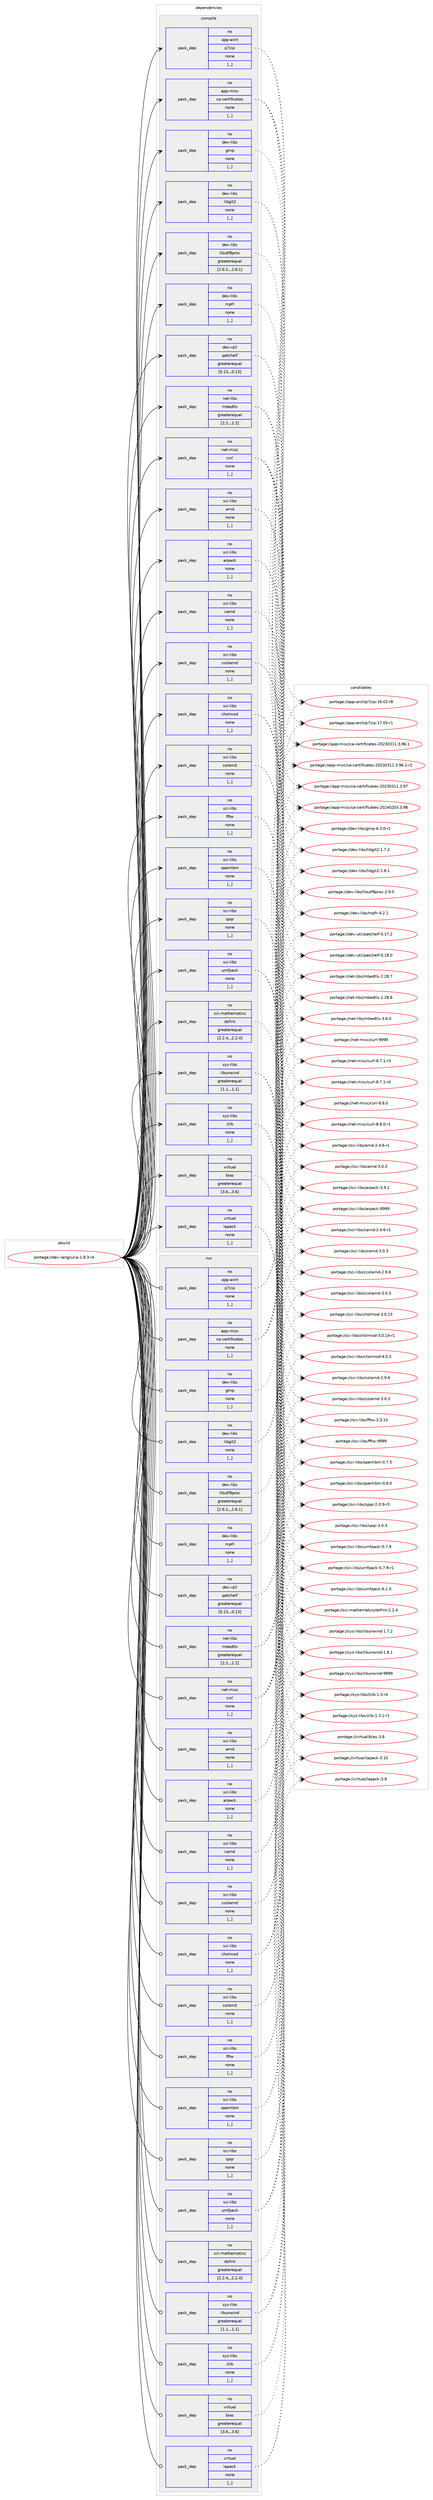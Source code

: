 digraph prolog {

# *************
# Graph options
# *************

newrank=true;
concentrate=true;
compound=true;
graph [rankdir=LR,fontname=Helvetica,fontsize=10,ranksep=1.5];#, ranksep=2.5, nodesep=0.2];
edge  [arrowhead=vee];
node  [fontname=Helvetica,fontsize=10];

# **********
# The ebuild
# **********

subgraph cluster_leftcol {
color=gray;
rank=same;
label=<<i>ebuild</i>>;
id [label="portage://dev-lang/julia-1.8.3-r4", color=red, width=4, href="../dev-lang/julia-1.8.3-r4.svg"];
}

# ****************
# The dependencies
# ****************

subgraph cluster_midcol {
color=gray;
label=<<i>dependencies</i>>;
subgraph cluster_compile {
fillcolor="#eeeeee";
style=filled;
label=<<i>compile</i>>;
subgraph pack73554 {
dependency96980 [label=<<TABLE BORDER="0" CELLBORDER="1" CELLSPACING="0" CELLPADDING="4" WIDTH="220"><TR><TD ROWSPAN="6" CELLPADDING="30">pack_dep</TD></TR><TR><TD WIDTH="110">no</TD></TR><TR><TD>app-arch</TD></TR><TR><TD>p7zip</TD></TR><TR><TD>none</TD></TR><TR><TD>[,,]</TD></TR></TABLE>>, shape=none, color=blue];
}
id:e -> dependency96980:w [weight=20,style="solid",arrowhead="vee"];
subgraph pack73555 {
dependency96981 [label=<<TABLE BORDER="0" CELLBORDER="1" CELLSPACING="0" CELLPADDING="4" WIDTH="220"><TR><TD ROWSPAN="6" CELLPADDING="30">pack_dep</TD></TR><TR><TD WIDTH="110">no</TD></TR><TR><TD>app-misc</TD></TR><TR><TD>ca-certificates</TD></TR><TR><TD>none</TD></TR><TR><TD>[,,]</TD></TR></TABLE>>, shape=none, color=blue];
}
id:e -> dependency96981:w [weight=20,style="solid",arrowhead="vee"];
subgraph pack73556 {
dependency96982 [label=<<TABLE BORDER="0" CELLBORDER="1" CELLSPACING="0" CELLPADDING="4" WIDTH="220"><TR><TD ROWSPAN="6" CELLPADDING="30">pack_dep</TD></TR><TR><TD WIDTH="110">no</TD></TR><TR><TD>dev-libs</TD></TR><TR><TD>gmp</TD></TR><TR><TD>none</TD></TR><TR><TD>[,,]</TD></TR></TABLE>>, shape=none, color=blue];
}
id:e -> dependency96982:w [weight=20,style="solid",arrowhead="vee"];
subgraph pack73557 {
dependency96983 [label=<<TABLE BORDER="0" CELLBORDER="1" CELLSPACING="0" CELLPADDING="4" WIDTH="220"><TR><TD ROWSPAN="6" CELLPADDING="30">pack_dep</TD></TR><TR><TD WIDTH="110">no</TD></TR><TR><TD>dev-libs</TD></TR><TR><TD>libgit2</TD></TR><TR><TD>none</TD></TR><TR><TD>[,,]</TD></TR></TABLE>>, shape=none, color=blue];
}
id:e -> dependency96983:w [weight=20,style="solid",arrowhead="vee"];
subgraph pack73558 {
dependency96984 [label=<<TABLE BORDER="0" CELLBORDER="1" CELLSPACING="0" CELLPADDING="4" WIDTH="220"><TR><TD ROWSPAN="6" CELLPADDING="30">pack_dep</TD></TR><TR><TD WIDTH="110">no</TD></TR><TR><TD>dev-libs</TD></TR><TR><TD>libutf8proc</TD></TR><TR><TD>greaterequal</TD></TR><TR><TD>[2.6.1,,,2.6.1]</TD></TR></TABLE>>, shape=none, color=blue];
}
id:e -> dependency96984:w [weight=20,style="solid",arrowhead="vee"];
subgraph pack73559 {
dependency96985 [label=<<TABLE BORDER="0" CELLBORDER="1" CELLSPACING="0" CELLPADDING="4" WIDTH="220"><TR><TD ROWSPAN="6" CELLPADDING="30">pack_dep</TD></TR><TR><TD WIDTH="110">no</TD></TR><TR><TD>dev-libs</TD></TR><TR><TD>mpfr</TD></TR><TR><TD>none</TD></TR><TR><TD>[,,]</TD></TR></TABLE>>, shape=none, color=blue];
}
id:e -> dependency96985:w [weight=20,style="solid",arrowhead="vee"];
subgraph pack73560 {
dependency96986 [label=<<TABLE BORDER="0" CELLBORDER="1" CELLSPACING="0" CELLPADDING="4" WIDTH="220"><TR><TD ROWSPAN="6" CELLPADDING="30">pack_dep</TD></TR><TR><TD WIDTH="110">no</TD></TR><TR><TD>dev-util</TD></TR><TR><TD>patchelf</TD></TR><TR><TD>greaterequal</TD></TR><TR><TD>[0.13,,,0.13]</TD></TR></TABLE>>, shape=none, color=blue];
}
id:e -> dependency96986:w [weight=20,style="solid",arrowhead="vee"];
subgraph pack73561 {
dependency96987 [label=<<TABLE BORDER="0" CELLBORDER="1" CELLSPACING="0" CELLPADDING="4" WIDTH="220"><TR><TD ROWSPAN="6" CELLPADDING="30">pack_dep</TD></TR><TR><TD WIDTH="110">no</TD></TR><TR><TD>net-libs</TD></TR><TR><TD>mbedtls</TD></TR><TR><TD>greaterequal</TD></TR><TR><TD>[2.2,,,2.2]</TD></TR></TABLE>>, shape=none, color=blue];
}
id:e -> dependency96987:w [weight=20,style="solid",arrowhead="vee"];
subgraph pack73562 {
dependency96988 [label=<<TABLE BORDER="0" CELLBORDER="1" CELLSPACING="0" CELLPADDING="4" WIDTH="220"><TR><TD ROWSPAN="6" CELLPADDING="30">pack_dep</TD></TR><TR><TD WIDTH="110">no</TD></TR><TR><TD>net-misc</TD></TR><TR><TD>curl</TD></TR><TR><TD>none</TD></TR><TR><TD>[,,]</TD></TR></TABLE>>, shape=none, color=blue];
}
id:e -> dependency96988:w [weight=20,style="solid",arrowhead="vee"];
subgraph pack73563 {
dependency96989 [label=<<TABLE BORDER="0" CELLBORDER="1" CELLSPACING="0" CELLPADDING="4" WIDTH="220"><TR><TD ROWSPAN="6" CELLPADDING="30">pack_dep</TD></TR><TR><TD WIDTH="110">no</TD></TR><TR><TD>sci-libs</TD></TR><TR><TD>amd</TD></TR><TR><TD>none</TD></TR><TR><TD>[,,]</TD></TR></TABLE>>, shape=none, color=blue];
}
id:e -> dependency96989:w [weight=20,style="solid",arrowhead="vee"];
subgraph pack73564 {
dependency96990 [label=<<TABLE BORDER="0" CELLBORDER="1" CELLSPACING="0" CELLPADDING="4" WIDTH="220"><TR><TD ROWSPAN="6" CELLPADDING="30">pack_dep</TD></TR><TR><TD WIDTH="110">no</TD></TR><TR><TD>sci-libs</TD></TR><TR><TD>arpack</TD></TR><TR><TD>none</TD></TR><TR><TD>[,,]</TD></TR></TABLE>>, shape=none, color=blue];
}
id:e -> dependency96990:w [weight=20,style="solid",arrowhead="vee"];
subgraph pack73565 {
dependency96991 [label=<<TABLE BORDER="0" CELLBORDER="1" CELLSPACING="0" CELLPADDING="4" WIDTH="220"><TR><TD ROWSPAN="6" CELLPADDING="30">pack_dep</TD></TR><TR><TD WIDTH="110">no</TD></TR><TR><TD>sci-libs</TD></TR><TR><TD>camd</TD></TR><TR><TD>none</TD></TR><TR><TD>[,,]</TD></TR></TABLE>>, shape=none, color=blue];
}
id:e -> dependency96991:w [weight=20,style="solid",arrowhead="vee"];
subgraph pack73566 {
dependency96992 [label=<<TABLE BORDER="0" CELLBORDER="1" CELLSPACING="0" CELLPADDING="4" WIDTH="220"><TR><TD ROWSPAN="6" CELLPADDING="30">pack_dep</TD></TR><TR><TD WIDTH="110">no</TD></TR><TR><TD>sci-libs</TD></TR><TR><TD>ccolamd</TD></TR><TR><TD>none</TD></TR><TR><TD>[,,]</TD></TR></TABLE>>, shape=none, color=blue];
}
id:e -> dependency96992:w [weight=20,style="solid",arrowhead="vee"];
subgraph pack73567 {
dependency96993 [label=<<TABLE BORDER="0" CELLBORDER="1" CELLSPACING="0" CELLPADDING="4" WIDTH="220"><TR><TD ROWSPAN="6" CELLPADDING="30">pack_dep</TD></TR><TR><TD WIDTH="110">no</TD></TR><TR><TD>sci-libs</TD></TR><TR><TD>cholmod</TD></TR><TR><TD>none</TD></TR><TR><TD>[,,]</TD></TR></TABLE>>, shape=none, color=blue];
}
id:e -> dependency96993:w [weight=20,style="solid",arrowhead="vee"];
subgraph pack73568 {
dependency96994 [label=<<TABLE BORDER="0" CELLBORDER="1" CELLSPACING="0" CELLPADDING="4" WIDTH="220"><TR><TD ROWSPAN="6" CELLPADDING="30">pack_dep</TD></TR><TR><TD WIDTH="110">no</TD></TR><TR><TD>sci-libs</TD></TR><TR><TD>colamd</TD></TR><TR><TD>none</TD></TR><TR><TD>[,,]</TD></TR></TABLE>>, shape=none, color=blue];
}
id:e -> dependency96994:w [weight=20,style="solid",arrowhead="vee"];
subgraph pack73569 {
dependency96995 [label=<<TABLE BORDER="0" CELLBORDER="1" CELLSPACING="0" CELLPADDING="4" WIDTH="220"><TR><TD ROWSPAN="6" CELLPADDING="30">pack_dep</TD></TR><TR><TD WIDTH="110">no</TD></TR><TR><TD>sci-libs</TD></TR><TR><TD>fftw</TD></TR><TR><TD>none</TD></TR><TR><TD>[,,]</TD></TR></TABLE>>, shape=none, color=blue];
}
id:e -> dependency96995:w [weight=20,style="solid",arrowhead="vee"];
subgraph pack73570 {
dependency96996 [label=<<TABLE BORDER="0" CELLBORDER="1" CELLSPACING="0" CELLPADDING="4" WIDTH="220"><TR><TD ROWSPAN="6" CELLPADDING="30">pack_dep</TD></TR><TR><TD WIDTH="110">no</TD></TR><TR><TD>sci-libs</TD></TR><TR><TD>openlibm</TD></TR><TR><TD>none</TD></TR><TR><TD>[,,]</TD></TR></TABLE>>, shape=none, color=blue];
}
id:e -> dependency96996:w [weight=20,style="solid",arrowhead="vee"];
subgraph pack73571 {
dependency96997 [label=<<TABLE BORDER="0" CELLBORDER="1" CELLSPACING="0" CELLPADDING="4" WIDTH="220"><TR><TD ROWSPAN="6" CELLPADDING="30">pack_dep</TD></TR><TR><TD WIDTH="110">no</TD></TR><TR><TD>sci-libs</TD></TR><TR><TD>spqr</TD></TR><TR><TD>none</TD></TR><TR><TD>[,,]</TD></TR></TABLE>>, shape=none, color=blue];
}
id:e -> dependency96997:w [weight=20,style="solid",arrowhead="vee"];
subgraph pack73572 {
dependency96998 [label=<<TABLE BORDER="0" CELLBORDER="1" CELLSPACING="0" CELLPADDING="4" WIDTH="220"><TR><TD ROWSPAN="6" CELLPADDING="30">pack_dep</TD></TR><TR><TD WIDTH="110">no</TD></TR><TR><TD>sci-libs</TD></TR><TR><TD>umfpack</TD></TR><TR><TD>none</TD></TR><TR><TD>[,,]</TD></TR></TABLE>>, shape=none, color=blue];
}
id:e -> dependency96998:w [weight=20,style="solid",arrowhead="vee"];
subgraph pack73573 {
dependency96999 [label=<<TABLE BORDER="0" CELLBORDER="1" CELLSPACING="0" CELLPADDING="4" WIDTH="220"><TR><TD ROWSPAN="6" CELLPADDING="30">pack_dep</TD></TR><TR><TD WIDTH="110">no</TD></TR><TR><TD>sci-mathematics</TD></TR><TR><TD>dsfmt</TD></TR><TR><TD>greaterequal</TD></TR><TR><TD>[2.2.4,,,2.2.4]</TD></TR></TABLE>>, shape=none, color=blue];
}
id:e -> dependency96999:w [weight=20,style="solid",arrowhead="vee"];
subgraph pack73574 {
dependency97000 [label=<<TABLE BORDER="0" CELLBORDER="1" CELLSPACING="0" CELLPADDING="4" WIDTH="220"><TR><TD ROWSPAN="6" CELLPADDING="30">pack_dep</TD></TR><TR><TD WIDTH="110">no</TD></TR><TR><TD>sys-libs</TD></TR><TR><TD>libunwind</TD></TR><TR><TD>greaterequal</TD></TR><TR><TD>[1.1,,,1.1]</TD></TR></TABLE>>, shape=none, color=blue];
}
id:e -> dependency97000:w [weight=20,style="solid",arrowhead="vee"];
subgraph pack73575 {
dependency97001 [label=<<TABLE BORDER="0" CELLBORDER="1" CELLSPACING="0" CELLPADDING="4" WIDTH="220"><TR><TD ROWSPAN="6" CELLPADDING="30">pack_dep</TD></TR><TR><TD WIDTH="110">no</TD></TR><TR><TD>sys-libs</TD></TR><TR><TD>zlib</TD></TR><TR><TD>none</TD></TR><TR><TD>[,,]</TD></TR></TABLE>>, shape=none, color=blue];
}
id:e -> dependency97001:w [weight=20,style="solid",arrowhead="vee"];
subgraph pack73576 {
dependency97002 [label=<<TABLE BORDER="0" CELLBORDER="1" CELLSPACING="0" CELLPADDING="4" WIDTH="220"><TR><TD ROWSPAN="6" CELLPADDING="30">pack_dep</TD></TR><TR><TD WIDTH="110">no</TD></TR><TR><TD>virtual</TD></TR><TR><TD>blas</TD></TR><TR><TD>greaterequal</TD></TR><TR><TD>[3.6,,,3.6]</TD></TR></TABLE>>, shape=none, color=blue];
}
id:e -> dependency97002:w [weight=20,style="solid",arrowhead="vee"];
subgraph pack73577 {
dependency97003 [label=<<TABLE BORDER="0" CELLBORDER="1" CELLSPACING="0" CELLPADDING="4" WIDTH="220"><TR><TD ROWSPAN="6" CELLPADDING="30">pack_dep</TD></TR><TR><TD WIDTH="110">no</TD></TR><TR><TD>virtual</TD></TR><TR><TD>lapack</TD></TR><TR><TD>none</TD></TR><TR><TD>[,,]</TD></TR></TABLE>>, shape=none, color=blue];
}
id:e -> dependency97003:w [weight=20,style="solid",arrowhead="vee"];
}
subgraph cluster_compileandrun {
fillcolor="#eeeeee";
style=filled;
label=<<i>compile and run</i>>;
}
subgraph cluster_run {
fillcolor="#eeeeee";
style=filled;
label=<<i>run</i>>;
subgraph pack73578 {
dependency97004 [label=<<TABLE BORDER="0" CELLBORDER="1" CELLSPACING="0" CELLPADDING="4" WIDTH="220"><TR><TD ROWSPAN="6" CELLPADDING="30">pack_dep</TD></TR><TR><TD WIDTH="110">no</TD></TR><TR><TD>app-arch</TD></TR><TR><TD>p7zip</TD></TR><TR><TD>none</TD></TR><TR><TD>[,,]</TD></TR></TABLE>>, shape=none, color=blue];
}
id:e -> dependency97004:w [weight=20,style="solid",arrowhead="odot"];
subgraph pack73579 {
dependency97005 [label=<<TABLE BORDER="0" CELLBORDER="1" CELLSPACING="0" CELLPADDING="4" WIDTH="220"><TR><TD ROWSPAN="6" CELLPADDING="30">pack_dep</TD></TR><TR><TD WIDTH="110">no</TD></TR><TR><TD>app-misc</TD></TR><TR><TD>ca-certificates</TD></TR><TR><TD>none</TD></TR><TR><TD>[,,]</TD></TR></TABLE>>, shape=none, color=blue];
}
id:e -> dependency97005:w [weight=20,style="solid",arrowhead="odot"];
subgraph pack73580 {
dependency97006 [label=<<TABLE BORDER="0" CELLBORDER="1" CELLSPACING="0" CELLPADDING="4" WIDTH="220"><TR><TD ROWSPAN="6" CELLPADDING="30">pack_dep</TD></TR><TR><TD WIDTH="110">no</TD></TR><TR><TD>dev-libs</TD></TR><TR><TD>gmp</TD></TR><TR><TD>none</TD></TR><TR><TD>[,,]</TD></TR></TABLE>>, shape=none, color=blue];
}
id:e -> dependency97006:w [weight=20,style="solid",arrowhead="odot"];
subgraph pack73581 {
dependency97007 [label=<<TABLE BORDER="0" CELLBORDER="1" CELLSPACING="0" CELLPADDING="4" WIDTH="220"><TR><TD ROWSPAN="6" CELLPADDING="30">pack_dep</TD></TR><TR><TD WIDTH="110">no</TD></TR><TR><TD>dev-libs</TD></TR><TR><TD>libgit2</TD></TR><TR><TD>none</TD></TR><TR><TD>[,,]</TD></TR></TABLE>>, shape=none, color=blue];
}
id:e -> dependency97007:w [weight=20,style="solid",arrowhead="odot"];
subgraph pack73582 {
dependency97008 [label=<<TABLE BORDER="0" CELLBORDER="1" CELLSPACING="0" CELLPADDING="4" WIDTH="220"><TR><TD ROWSPAN="6" CELLPADDING="30">pack_dep</TD></TR><TR><TD WIDTH="110">no</TD></TR><TR><TD>dev-libs</TD></TR><TR><TD>libutf8proc</TD></TR><TR><TD>greaterequal</TD></TR><TR><TD>[2.6.1,,,2.6.1]</TD></TR></TABLE>>, shape=none, color=blue];
}
id:e -> dependency97008:w [weight=20,style="solid",arrowhead="odot"];
subgraph pack73583 {
dependency97009 [label=<<TABLE BORDER="0" CELLBORDER="1" CELLSPACING="0" CELLPADDING="4" WIDTH="220"><TR><TD ROWSPAN="6" CELLPADDING="30">pack_dep</TD></TR><TR><TD WIDTH="110">no</TD></TR><TR><TD>dev-libs</TD></TR><TR><TD>mpfr</TD></TR><TR><TD>none</TD></TR><TR><TD>[,,]</TD></TR></TABLE>>, shape=none, color=blue];
}
id:e -> dependency97009:w [weight=20,style="solid",arrowhead="odot"];
subgraph pack73584 {
dependency97010 [label=<<TABLE BORDER="0" CELLBORDER="1" CELLSPACING="0" CELLPADDING="4" WIDTH="220"><TR><TD ROWSPAN="6" CELLPADDING="30">pack_dep</TD></TR><TR><TD WIDTH="110">no</TD></TR><TR><TD>dev-util</TD></TR><TR><TD>patchelf</TD></TR><TR><TD>greaterequal</TD></TR><TR><TD>[0.13,,,0.13]</TD></TR></TABLE>>, shape=none, color=blue];
}
id:e -> dependency97010:w [weight=20,style="solid",arrowhead="odot"];
subgraph pack73585 {
dependency97011 [label=<<TABLE BORDER="0" CELLBORDER="1" CELLSPACING="0" CELLPADDING="4" WIDTH="220"><TR><TD ROWSPAN="6" CELLPADDING="30">pack_dep</TD></TR><TR><TD WIDTH="110">no</TD></TR><TR><TD>net-libs</TD></TR><TR><TD>mbedtls</TD></TR><TR><TD>greaterequal</TD></TR><TR><TD>[2.2,,,2.2]</TD></TR></TABLE>>, shape=none, color=blue];
}
id:e -> dependency97011:w [weight=20,style="solid",arrowhead="odot"];
subgraph pack73586 {
dependency97012 [label=<<TABLE BORDER="0" CELLBORDER="1" CELLSPACING="0" CELLPADDING="4" WIDTH="220"><TR><TD ROWSPAN="6" CELLPADDING="30">pack_dep</TD></TR><TR><TD WIDTH="110">no</TD></TR><TR><TD>net-misc</TD></TR><TR><TD>curl</TD></TR><TR><TD>none</TD></TR><TR><TD>[,,]</TD></TR></TABLE>>, shape=none, color=blue];
}
id:e -> dependency97012:w [weight=20,style="solid",arrowhead="odot"];
subgraph pack73587 {
dependency97013 [label=<<TABLE BORDER="0" CELLBORDER="1" CELLSPACING="0" CELLPADDING="4" WIDTH="220"><TR><TD ROWSPAN="6" CELLPADDING="30">pack_dep</TD></TR><TR><TD WIDTH="110">no</TD></TR><TR><TD>sci-libs</TD></TR><TR><TD>amd</TD></TR><TR><TD>none</TD></TR><TR><TD>[,,]</TD></TR></TABLE>>, shape=none, color=blue];
}
id:e -> dependency97013:w [weight=20,style="solid",arrowhead="odot"];
subgraph pack73588 {
dependency97014 [label=<<TABLE BORDER="0" CELLBORDER="1" CELLSPACING="0" CELLPADDING="4" WIDTH="220"><TR><TD ROWSPAN="6" CELLPADDING="30">pack_dep</TD></TR><TR><TD WIDTH="110">no</TD></TR><TR><TD>sci-libs</TD></TR><TR><TD>arpack</TD></TR><TR><TD>none</TD></TR><TR><TD>[,,]</TD></TR></TABLE>>, shape=none, color=blue];
}
id:e -> dependency97014:w [weight=20,style="solid",arrowhead="odot"];
subgraph pack73589 {
dependency97015 [label=<<TABLE BORDER="0" CELLBORDER="1" CELLSPACING="0" CELLPADDING="4" WIDTH="220"><TR><TD ROWSPAN="6" CELLPADDING="30">pack_dep</TD></TR><TR><TD WIDTH="110">no</TD></TR><TR><TD>sci-libs</TD></TR><TR><TD>camd</TD></TR><TR><TD>none</TD></TR><TR><TD>[,,]</TD></TR></TABLE>>, shape=none, color=blue];
}
id:e -> dependency97015:w [weight=20,style="solid",arrowhead="odot"];
subgraph pack73590 {
dependency97016 [label=<<TABLE BORDER="0" CELLBORDER="1" CELLSPACING="0" CELLPADDING="4" WIDTH="220"><TR><TD ROWSPAN="6" CELLPADDING="30">pack_dep</TD></TR><TR><TD WIDTH="110">no</TD></TR><TR><TD>sci-libs</TD></TR><TR><TD>ccolamd</TD></TR><TR><TD>none</TD></TR><TR><TD>[,,]</TD></TR></TABLE>>, shape=none, color=blue];
}
id:e -> dependency97016:w [weight=20,style="solid",arrowhead="odot"];
subgraph pack73591 {
dependency97017 [label=<<TABLE BORDER="0" CELLBORDER="1" CELLSPACING="0" CELLPADDING="4" WIDTH="220"><TR><TD ROWSPAN="6" CELLPADDING="30">pack_dep</TD></TR><TR><TD WIDTH="110">no</TD></TR><TR><TD>sci-libs</TD></TR><TR><TD>cholmod</TD></TR><TR><TD>none</TD></TR><TR><TD>[,,]</TD></TR></TABLE>>, shape=none, color=blue];
}
id:e -> dependency97017:w [weight=20,style="solid",arrowhead="odot"];
subgraph pack73592 {
dependency97018 [label=<<TABLE BORDER="0" CELLBORDER="1" CELLSPACING="0" CELLPADDING="4" WIDTH="220"><TR><TD ROWSPAN="6" CELLPADDING="30">pack_dep</TD></TR><TR><TD WIDTH="110">no</TD></TR><TR><TD>sci-libs</TD></TR><TR><TD>colamd</TD></TR><TR><TD>none</TD></TR><TR><TD>[,,]</TD></TR></TABLE>>, shape=none, color=blue];
}
id:e -> dependency97018:w [weight=20,style="solid",arrowhead="odot"];
subgraph pack73593 {
dependency97019 [label=<<TABLE BORDER="0" CELLBORDER="1" CELLSPACING="0" CELLPADDING="4" WIDTH="220"><TR><TD ROWSPAN="6" CELLPADDING="30">pack_dep</TD></TR><TR><TD WIDTH="110">no</TD></TR><TR><TD>sci-libs</TD></TR><TR><TD>fftw</TD></TR><TR><TD>none</TD></TR><TR><TD>[,,]</TD></TR></TABLE>>, shape=none, color=blue];
}
id:e -> dependency97019:w [weight=20,style="solid",arrowhead="odot"];
subgraph pack73594 {
dependency97020 [label=<<TABLE BORDER="0" CELLBORDER="1" CELLSPACING="0" CELLPADDING="4" WIDTH="220"><TR><TD ROWSPAN="6" CELLPADDING="30">pack_dep</TD></TR><TR><TD WIDTH="110">no</TD></TR><TR><TD>sci-libs</TD></TR><TR><TD>openlibm</TD></TR><TR><TD>none</TD></TR><TR><TD>[,,]</TD></TR></TABLE>>, shape=none, color=blue];
}
id:e -> dependency97020:w [weight=20,style="solid",arrowhead="odot"];
subgraph pack73595 {
dependency97021 [label=<<TABLE BORDER="0" CELLBORDER="1" CELLSPACING="0" CELLPADDING="4" WIDTH="220"><TR><TD ROWSPAN="6" CELLPADDING="30">pack_dep</TD></TR><TR><TD WIDTH="110">no</TD></TR><TR><TD>sci-libs</TD></TR><TR><TD>spqr</TD></TR><TR><TD>none</TD></TR><TR><TD>[,,]</TD></TR></TABLE>>, shape=none, color=blue];
}
id:e -> dependency97021:w [weight=20,style="solid",arrowhead="odot"];
subgraph pack73596 {
dependency97022 [label=<<TABLE BORDER="0" CELLBORDER="1" CELLSPACING="0" CELLPADDING="4" WIDTH="220"><TR><TD ROWSPAN="6" CELLPADDING="30">pack_dep</TD></TR><TR><TD WIDTH="110">no</TD></TR><TR><TD>sci-libs</TD></TR><TR><TD>umfpack</TD></TR><TR><TD>none</TD></TR><TR><TD>[,,]</TD></TR></TABLE>>, shape=none, color=blue];
}
id:e -> dependency97022:w [weight=20,style="solid",arrowhead="odot"];
subgraph pack73597 {
dependency97023 [label=<<TABLE BORDER="0" CELLBORDER="1" CELLSPACING="0" CELLPADDING="4" WIDTH="220"><TR><TD ROWSPAN="6" CELLPADDING="30">pack_dep</TD></TR><TR><TD WIDTH="110">no</TD></TR><TR><TD>sci-mathematics</TD></TR><TR><TD>dsfmt</TD></TR><TR><TD>greaterequal</TD></TR><TR><TD>[2.2.4,,,2.2.4]</TD></TR></TABLE>>, shape=none, color=blue];
}
id:e -> dependency97023:w [weight=20,style="solid",arrowhead="odot"];
subgraph pack73598 {
dependency97024 [label=<<TABLE BORDER="0" CELLBORDER="1" CELLSPACING="0" CELLPADDING="4" WIDTH="220"><TR><TD ROWSPAN="6" CELLPADDING="30">pack_dep</TD></TR><TR><TD WIDTH="110">no</TD></TR><TR><TD>sys-libs</TD></TR><TR><TD>libunwind</TD></TR><TR><TD>greaterequal</TD></TR><TR><TD>[1.1,,,1.1]</TD></TR></TABLE>>, shape=none, color=blue];
}
id:e -> dependency97024:w [weight=20,style="solid",arrowhead="odot"];
subgraph pack73599 {
dependency97025 [label=<<TABLE BORDER="0" CELLBORDER="1" CELLSPACING="0" CELLPADDING="4" WIDTH="220"><TR><TD ROWSPAN="6" CELLPADDING="30">pack_dep</TD></TR><TR><TD WIDTH="110">no</TD></TR><TR><TD>sys-libs</TD></TR><TR><TD>zlib</TD></TR><TR><TD>none</TD></TR><TR><TD>[,,]</TD></TR></TABLE>>, shape=none, color=blue];
}
id:e -> dependency97025:w [weight=20,style="solid",arrowhead="odot"];
subgraph pack73600 {
dependency97026 [label=<<TABLE BORDER="0" CELLBORDER="1" CELLSPACING="0" CELLPADDING="4" WIDTH="220"><TR><TD ROWSPAN="6" CELLPADDING="30">pack_dep</TD></TR><TR><TD WIDTH="110">no</TD></TR><TR><TD>virtual</TD></TR><TR><TD>blas</TD></TR><TR><TD>greaterequal</TD></TR><TR><TD>[3.6,,,3.6]</TD></TR></TABLE>>, shape=none, color=blue];
}
id:e -> dependency97026:w [weight=20,style="solid",arrowhead="odot"];
subgraph pack73601 {
dependency97027 [label=<<TABLE BORDER="0" CELLBORDER="1" CELLSPACING="0" CELLPADDING="4" WIDTH="220"><TR><TD ROWSPAN="6" CELLPADDING="30">pack_dep</TD></TR><TR><TD WIDTH="110">no</TD></TR><TR><TD>virtual</TD></TR><TR><TD>lapack</TD></TR><TR><TD>none</TD></TR><TR><TD>[,,]</TD></TR></TABLE>>, shape=none, color=blue];
}
id:e -> dependency97027:w [weight=20,style="solid",arrowhead="odot"];
}
}

# **************
# The candidates
# **************

subgraph cluster_choices {
rank=same;
color=gray;
label=<<i>candidates</i>>;

subgraph choice73554 {
color=black;
nodesep=1;
choice9711211245971149910447112551221051124549544648504511456 [label="portage://app-arch/p7zip-16.02-r8", color=red, width=4,href="../app-arch/p7zip-16.02-r8.svg"];
choice9711211245971149910447112551221051124549554648534511449 [label="portage://app-arch/p7zip-17.05-r1", color=red, width=4,href="../app-arch/p7zip-17.05-r1.svg"];
dependency96980:e -> choice9711211245971149910447112551221051124549544648504511456:w [style=dotted,weight="100"];
dependency96980:e -> choice9711211245971149910447112551221051124549554648534511449:w [style=dotted,weight="100"];
}
subgraph choice73555 {
color=black;
nodesep=1;
choice9711211245109105115994799974599101114116105102105999711610111545504850514851494946514657544649 [label="portage://app-misc/ca-certificates-20230311.3.96.1", color=red, width=4,href="../app-misc/ca-certificates-20230311.3.96.1.svg"];
choice97112112451091051159947999745991011141161051021059997116101115455048505148514949465146575446494511450 [label="portage://app-misc/ca-certificates-20230311.3.96.1-r2", color=red, width=4,href="../app-misc/ca-certificates-20230311.3.96.1-r2.svg"];
choice971121124510910511599479997459910111411610510210599971161011154550485051485149494651465755 [label="portage://app-misc/ca-certificates-20230311.3.97", color=red, width=4,href="../app-misc/ca-certificates-20230311.3.97.svg"];
choice971121124510910511599479997459910111411610510210599971161011154550485052485048514651465756 [label="portage://app-misc/ca-certificates-20240203.3.98", color=red, width=4,href="../app-misc/ca-certificates-20240203.3.98.svg"];
dependency96981:e -> choice9711211245109105115994799974599101114116105102105999711610111545504850514851494946514657544649:w [style=dotted,weight="100"];
dependency96981:e -> choice97112112451091051159947999745991011141161051021059997116101115455048505148514949465146575446494511450:w [style=dotted,weight="100"];
dependency96981:e -> choice971121124510910511599479997459910111411610510210599971161011154550485051485149494651465755:w [style=dotted,weight="100"];
dependency96981:e -> choice971121124510910511599479997459910111411610510210599971161011154550485052485048514651465756:w [style=dotted,weight="100"];
}
subgraph choice73556 {
color=black;
nodesep=1;
choice1001011184510810598115471031091124554465146484511449 [label="portage://dev-libs/gmp-6.3.0-r1", color=red, width=4,href="../dev-libs/gmp-6.3.0-r1.svg"];
dependency96982:e -> choice1001011184510810598115471031091124554465146484511449:w [style=dotted,weight="100"];
}
subgraph choice73557 {
color=black;
nodesep=1;
choice1001011184510810598115471081059810310511650454946554650 [label="portage://dev-libs/libgit2-1.7.2", color=red, width=4,href="../dev-libs/libgit2-1.7.2.svg"];
choice1001011184510810598115471081059810310511650454946564649 [label="portage://dev-libs/libgit2-1.8.1", color=red, width=4,href="../dev-libs/libgit2-1.8.1.svg"];
dependency96983:e -> choice1001011184510810598115471081059810310511650454946554650:w [style=dotted,weight="100"];
dependency96983:e -> choice1001011184510810598115471081059810310511650454946564649:w [style=dotted,weight="100"];
}
subgraph choice73558 {
color=black;
nodesep=1;
choice100101118451081059811547108105981171161025611211411199455046574648 [label="portage://dev-libs/libutf8proc-2.9.0", color=red, width=4,href="../dev-libs/libutf8proc-2.9.0.svg"];
dependency96984:e -> choice100101118451081059811547108105981171161025611211411199455046574648:w [style=dotted,weight="100"];
}
subgraph choice73559 {
color=black;
nodesep=1;
choice100101118451081059811547109112102114455246504649 [label="portage://dev-libs/mpfr-4.2.1", color=red, width=4,href="../dev-libs/mpfr-4.2.1.svg"];
dependency96985:e -> choice100101118451081059811547109112102114455246504649:w [style=dotted,weight="100"];
}
subgraph choice73560 {
color=black;
nodesep=1;
choice1001011184511711610510847112971169910410110810245484649554650 [label="portage://dev-util/patchelf-0.17.2", color=red, width=4,href="../dev-util/patchelf-0.17.2.svg"];
choice1001011184511711610510847112971169910410110810245484649564648 [label="portage://dev-util/patchelf-0.18.0", color=red, width=4,href="../dev-util/patchelf-0.18.0.svg"];
dependency96986:e -> choice1001011184511711610510847112971169910410110810245484649554650:w [style=dotted,weight="100"];
dependency96986:e -> choice1001011184511711610510847112971169910410110810245484649564648:w [style=dotted,weight="100"];
}
subgraph choice73561 {
color=black;
nodesep=1;
choice1101011164510810598115471099810110011610811545504650564655 [label="portage://net-libs/mbedtls-2.28.7", color=red, width=4,href="../net-libs/mbedtls-2.28.7.svg"];
choice1101011164510810598115471099810110011610811545504650564656 [label="portage://net-libs/mbedtls-2.28.8", color=red, width=4,href="../net-libs/mbedtls-2.28.8.svg"];
choice11010111645108105981154710998101100116108115455146544648 [label="portage://net-libs/mbedtls-3.6.0", color=red, width=4,href="../net-libs/mbedtls-3.6.0.svg"];
dependency96987:e -> choice1101011164510810598115471099810110011610811545504650564655:w [style=dotted,weight="100"];
dependency96987:e -> choice1101011164510810598115471099810110011610811545504650564656:w [style=dotted,weight="100"];
dependency96987:e -> choice11010111645108105981154710998101100116108115455146544648:w [style=dotted,weight="100"];
}
subgraph choice73562 {
color=black;
nodesep=1;
choice110101116451091051159947991171141084556465546494511451 [label="portage://net-misc/curl-8.7.1-r3", color=red, width=4,href="../net-misc/curl-8.7.1-r3.svg"];
choice110101116451091051159947991171141084556465546494511452 [label="portage://net-misc/curl-8.7.1-r4", color=red, width=4,href="../net-misc/curl-8.7.1-r4.svg"];
choice11010111645109105115994799117114108455646564648 [label="portage://net-misc/curl-8.8.0", color=red, width=4,href="../net-misc/curl-8.8.0.svg"];
choice110101116451091051159947991171141084556465646484511449 [label="portage://net-misc/curl-8.8.0-r1", color=red, width=4,href="../net-misc/curl-8.8.0-r1.svg"];
choice110101116451091051159947991171141084557575757 [label="portage://net-misc/curl-9999", color=red, width=4,href="../net-misc/curl-9999.svg"];
dependency96988:e -> choice110101116451091051159947991171141084556465546494511451:w [style=dotted,weight="100"];
dependency96988:e -> choice110101116451091051159947991171141084556465546494511452:w [style=dotted,weight="100"];
dependency96988:e -> choice11010111645109105115994799117114108455646564648:w [style=dotted,weight="100"];
dependency96988:e -> choice110101116451091051159947991171141084556465646484511449:w [style=dotted,weight="100"];
dependency96988:e -> choice110101116451091051159947991171141084557575757:w [style=dotted,weight="100"];
}
subgraph choice73563 {
color=black;
nodesep=1;
choice11599105451081059811547971091004550465246544511449 [label="portage://sci-libs/amd-2.4.6-r1", color=red, width=4,href="../sci-libs/amd-2.4.6-r1.svg"];
choice1159910545108105981154797109100455146484651 [label="portage://sci-libs/amd-3.0.3", color=red, width=4,href="../sci-libs/amd-3.0.3.svg"];
dependency96989:e -> choice11599105451081059811547971091004550465246544511449:w [style=dotted,weight="100"];
dependency96989:e -> choice1159910545108105981154797109100455146484651:w [style=dotted,weight="100"];
}
subgraph choice73564 {
color=black;
nodesep=1;
choice11599105451081059811547971141129799107455146574649 [label="portage://sci-libs/arpack-3.9.1", color=red, width=4,href="../sci-libs/arpack-3.9.1.svg"];
choice115991054510810598115479711411297991074557575757 [label="portage://sci-libs/arpack-9999", color=red, width=4,href="../sci-libs/arpack-9999.svg"];
dependency96990:e -> choice11599105451081059811547971141129799107455146574649:w [style=dotted,weight="100"];
dependency96990:e -> choice115991054510810598115479711411297991074557575757:w [style=dotted,weight="100"];
}
subgraph choice73565 {
color=black;
nodesep=1;
choice1159910545108105981154799971091004550465246544511449 [label="portage://sci-libs/camd-2.4.6-r1", color=red, width=4,href="../sci-libs/camd-2.4.6-r1.svg"];
choice115991054510810598115479997109100455146484651 [label="portage://sci-libs/camd-3.0.3", color=red, width=4,href="../sci-libs/camd-3.0.3.svg"];
dependency96991:e -> choice1159910545108105981154799971091004550465246544511449:w [style=dotted,weight="100"];
dependency96991:e -> choice115991054510810598115479997109100455146484651:w [style=dotted,weight="100"];
}
subgraph choice73566 {
color=black;
nodesep=1;
choice11599105451081059811547999911110897109100455046574654 [label="portage://sci-libs/ccolamd-2.9.6", color=red, width=4,href="../sci-libs/ccolamd-2.9.6.svg"];
choice11599105451081059811547999911110897109100455146484651 [label="portage://sci-libs/ccolamd-3.0.3", color=red, width=4,href="../sci-libs/ccolamd-3.0.3.svg"];
dependency96992:e -> choice11599105451081059811547999911110897109100455046574654:w [style=dotted,weight="100"];
dependency96992:e -> choice11599105451081059811547999911110897109100455146484651:w [style=dotted,weight="100"];
}
subgraph choice73567 {
color=black;
nodesep=1;
choice115991054510810598115479910411110810911110045514648464951 [label="portage://sci-libs/cholmod-3.0.13", color=red, width=4,href="../sci-libs/cholmod-3.0.13.svg"];
choice1159910545108105981154799104111108109111100455146484649524511449 [label="portage://sci-libs/cholmod-3.0.14-r1", color=red, width=4,href="../sci-libs/cholmod-3.0.14-r1.svg"];
choice1159910545108105981154799104111108109111100455246484651 [label="portage://sci-libs/cholmod-4.0.3", color=red, width=4,href="../sci-libs/cholmod-4.0.3.svg"];
dependency96993:e -> choice115991054510810598115479910411110810911110045514648464951:w [style=dotted,weight="100"];
dependency96993:e -> choice1159910545108105981154799104111108109111100455146484649524511449:w [style=dotted,weight="100"];
dependency96993:e -> choice1159910545108105981154799104111108109111100455246484651:w [style=dotted,weight="100"];
}
subgraph choice73568 {
color=black;
nodesep=1;
choice115991054510810598115479911110897109100455046574654 [label="portage://sci-libs/colamd-2.9.6", color=red, width=4,href="../sci-libs/colamd-2.9.6.svg"];
choice115991054510810598115479911110897109100455146484651 [label="portage://sci-libs/colamd-3.0.3", color=red, width=4,href="../sci-libs/colamd-3.0.3.svg"];
dependency96994:e -> choice115991054510810598115479911110897109100455046574654:w [style=dotted,weight="100"];
dependency96994:e -> choice115991054510810598115479911110897109100455146484651:w [style=dotted,weight="100"];
}
subgraph choice73569 {
color=black;
nodesep=1;
choice1159910545108105981154710210211611945514651464948 [label="portage://sci-libs/fftw-3.3.10", color=red, width=4,href="../sci-libs/fftw-3.3.10.svg"];
choice115991054510810598115471021021161194557575757 [label="portage://sci-libs/fftw-9999", color=red, width=4,href="../sci-libs/fftw-9999.svg"];
dependency96995:e -> choice1159910545108105981154710210211611945514651464948:w [style=dotted,weight="100"];
dependency96995:e -> choice115991054510810598115471021021161194557575757:w [style=dotted,weight="100"];
}
subgraph choice73570 {
color=black;
nodesep=1;
choice1159910545108105981154711111210111010810598109454846554653 [label="portage://sci-libs/openlibm-0.7.5", color=red, width=4,href="../sci-libs/openlibm-0.7.5.svg"];
choice1159910545108105981154711111210111010810598109454846564648 [label="portage://sci-libs/openlibm-0.8.0", color=red, width=4,href="../sci-libs/openlibm-0.8.0.svg"];
dependency96996:e -> choice1159910545108105981154711111210111010810598109454846554653:w [style=dotted,weight="100"];
dependency96996:e -> choice1159910545108105981154711111210111010810598109454846564648:w [style=dotted,weight="100"];
}
subgraph choice73571 {
color=black;
nodesep=1;
choice115991054510810598115471151121131144550464846574511451 [label="portage://sci-libs/spqr-2.0.9-r3", color=red, width=4,href="../sci-libs/spqr-2.0.9-r3.svg"];
choice11599105451081059811547115112113114455146484651 [label="portage://sci-libs/spqr-3.0.3", color=red, width=4,href="../sci-libs/spqr-3.0.3.svg"];
dependency96997:e -> choice115991054510810598115471151121131144550464846574511451:w [style=dotted,weight="100"];
dependency96997:e -> choice11599105451081059811547115112113114455146484651:w [style=dotted,weight="100"];
}
subgraph choice73572 {
color=black;
nodesep=1;
choice115991054510810598115471171091021129799107455346554657 [label="portage://sci-libs/umfpack-5.7.9", color=red, width=4,href="../sci-libs/umfpack-5.7.9.svg"];
choice1159910545108105981154711710910211297991074553465546574511449 [label="portage://sci-libs/umfpack-5.7.9-r1", color=red, width=4,href="../sci-libs/umfpack-5.7.9-r1.svg"];
choice115991054510810598115471171091021129799107455446494648 [label="portage://sci-libs/umfpack-6.1.0", color=red, width=4,href="../sci-libs/umfpack-6.1.0.svg"];
dependency96998:e -> choice115991054510810598115471171091021129799107455346554657:w [style=dotted,weight="100"];
dependency96998:e -> choice1159910545108105981154711710910211297991074553465546574511449:w [style=dotted,weight="100"];
dependency96998:e -> choice115991054510810598115471171091021129799107455446494648:w [style=dotted,weight="100"];
}
subgraph choice73573 {
color=black;
nodesep=1;
choice115991054510997116104101109971161059911547100115102109116455046504652 [label="portage://sci-mathematics/dsfmt-2.2.4", color=red, width=4,href="../sci-mathematics/dsfmt-2.2.4.svg"];
dependency96999:e -> choice115991054510997116104101109971161059911547100115102109116455046504652:w [style=dotted,weight="100"];
}
subgraph choice73574 {
color=black;
nodesep=1;
choice11512111545108105981154710810598117110119105110100454946554650 [label="portage://sys-libs/libunwind-1.7.2", color=red, width=4,href="../sys-libs/libunwind-1.7.2.svg"];
choice11512111545108105981154710810598117110119105110100454946564649 [label="portage://sys-libs/libunwind-1.8.1", color=red, width=4,href="../sys-libs/libunwind-1.8.1.svg"];
choice115121115451081059811547108105981171101191051101004557575757 [label="portage://sys-libs/libunwind-9999", color=red, width=4,href="../sys-libs/libunwind-9999.svg"];
dependency97000:e -> choice11512111545108105981154710810598117110119105110100454946554650:w [style=dotted,weight="100"];
dependency97000:e -> choice11512111545108105981154710810598117110119105110100454946564649:w [style=dotted,weight="100"];
dependency97000:e -> choice115121115451081059811547108105981171101191051101004557575757:w [style=dotted,weight="100"];
}
subgraph choice73575 {
color=black;
nodesep=1;
choice11512111545108105981154712210810598454946514511452 [label="portage://sys-libs/zlib-1.3-r4", color=red, width=4,href="../sys-libs/zlib-1.3-r4.svg"];
choice115121115451081059811547122108105984549465146494511449 [label="portage://sys-libs/zlib-1.3.1-r1", color=red, width=4,href="../sys-libs/zlib-1.3.1-r1.svg"];
dependency97001:e -> choice11512111545108105981154712210810598454946514511452:w [style=dotted,weight="100"];
dependency97001:e -> choice115121115451081059811547122108105984549465146494511449:w [style=dotted,weight="100"];
}
subgraph choice73576 {
color=black;
nodesep=1;
choice1181051141161179710847981089711545514656 [label="portage://virtual/blas-3.8", color=red, width=4,href="../virtual/blas-3.8.svg"];
dependency97002:e -> choice1181051141161179710847981089711545514656:w [style=dotted,weight="100"];
}
subgraph choice73577 {
color=black;
nodesep=1;
choice11810511411611797108471089711297991074551464948 [label="portage://virtual/lapack-3.10", color=red, width=4,href="../virtual/lapack-3.10.svg"];
choice118105114116117971084710897112979910745514656 [label="portage://virtual/lapack-3.8", color=red, width=4,href="../virtual/lapack-3.8.svg"];
dependency97003:e -> choice11810511411611797108471089711297991074551464948:w [style=dotted,weight="100"];
dependency97003:e -> choice118105114116117971084710897112979910745514656:w [style=dotted,weight="100"];
}
subgraph choice73578 {
color=black;
nodesep=1;
choice9711211245971149910447112551221051124549544648504511456 [label="portage://app-arch/p7zip-16.02-r8", color=red, width=4,href="../app-arch/p7zip-16.02-r8.svg"];
choice9711211245971149910447112551221051124549554648534511449 [label="portage://app-arch/p7zip-17.05-r1", color=red, width=4,href="../app-arch/p7zip-17.05-r1.svg"];
dependency97004:e -> choice9711211245971149910447112551221051124549544648504511456:w [style=dotted,weight="100"];
dependency97004:e -> choice9711211245971149910447112551221051124549554648534511449:w [style=dotted,weight="100"];
}
subgraph choice73579 {
color=black;
nodesep=1;
choice9711211245109105115994799974599101114116105102105999711610111545504850514851494946514657544649 [label="portage://app-misc/ca-certificates-20230311.3.96.1", color=red, width=4,href="../app-misc/ca-certificates-20230311.3.96.1.svg"];
choice97112112451091051159947999745991011141161051021059997116101115455048505148514949465146575446494511450 [label="portage://app-misc/ca-certificates-20230311.3.96.1-r2", color=red, width=4,href="../app-misc/ca-certificates-20230311.3.96.1-r2.svg"];
choice971121124510910511599479997459910111411610510210599971161011154550485051485149494651465755 [label="portage://app-misc/ca-certificates-20230311.3.97", color=red, width=4,href="../app-misc/ca-certificates-20230311.3.97.svg"];
choice971121124510910511599479997459910111411610510210599971161011154550485052485048514651465756 [label="portage://app-misc/ca-certificates-20240203.3.98", color=red, width=4,href="../app-misc/ca-certificates-20240203.3.98.svg"];
dependency97005:e -> choice9711211245109105115994799974599101114116105102105999711610111545504850514851494946514657544649:w [style=dotted,weight="100"];
dependency97005:e -> choice97112112451091051159947999745991011141161051021059997116101115455048505148514949465146575446494511450:w [style=dotted,weight="100"];
dependency97005:e -> choice971121124510910511599479997459910111411610510210599971161011154550485051485149494651465755:w [style=dotted,weight="100"];
dependency97005:e -> choice971121124510910511599479997459910111411610510210599971161011154550485052485048514651465756:w [style=dotted,weight="100"];
}
subgraph choice73580 {
color=black;
nodesep=1;
choice1001011184510810598115471031091124554465146484511449 [label="portage://dev-libs/gmp-6.3.0-r1", color=red, width=4,href="../dev-libs/gmp-6.3.0-r1.svg"];
dependency97006:e -> choice1001011184510810598115471031091124554465146484511449:w [style=dotted,weight="100"];
}
subgraph choice73581 {
color=black;
nodesep=1;
choice1001011184510810598115471081059810310511650454946554650 [label="portage://dev-libs/libgit2-1.7.2", color=red, width=4,href="../dev-libs/libgit2-1.7.2.svg"];
choice1001011184510810598115471081059810310511650454946564649 [label="portage://dev-libs/libgit2-1.8.1", color=red, width=4,href="../dev-libs/libgit2-1.8.1.svg"];
dependency97007:e -> choice1001011184510810598115471081059810310511650454946554650:w [style=dotted,weight="100"];
dependency97007:e -> choice1001011184510810598115471081059810310511650454946564649:w [style=dotted,weight="100"];
}
subgraph choice73582 {
color=black;
nodesep=1;
choice100101118451081059811547108105981171161025611211411199455046574648 [label="portage://dev-libs/libutf8proc-2.9.0", color=red, width=4,href="../dev-libs/libutf8proc-2.9.0.svg"];
dependency97008:e -> choice100101118451081059811547108105981171161025611211411199455046574648:w [style=dotted,weight="100"];
}
subgraph choice73583 {
color=black;
nodesep=1;
choice100101118451081059811547109112102114455246504649 [label="portage://dev-libs/mpfr-4.2.1", color=red, width=4,href="../dev-libs/mpfr-4.2.1.svg"];
dependency97009:e -> choice100101118451081059811547109112102114455246504649:w [style=dotted,weight="100"];
}
subgraph choice73584 {
color=black;
nodesep=1;
choice1001011184511711610510847112971169910410110810245484649554650 [label="portage://dev-util/patchelf-0.17.2", color=red, width=4,href="../dev-util/patchelf-0.17.2.svg"];
choice1001011184511711610510847112971169910410110810245484649564648 [label="portage://dev-util/patchelf-0.18.0", color=red, width=4,href="../dev-util/patchelf-0.18.0.svg"];
dependency97010:e -> choice1001011184511711610510847112971169910410110810245484649554650:w [style=dotted,weight="100"];
dependency97010:e -> choice1001011184511711610510847112971169910410110810245484649564648:w [style=dotted,weight="100"];
}
subgraph choice73585 {
color=black;
nodesep=1;
choice1101011164510810598115471099810110011610811545504650564655 [label="portage://net-libs/mbedtls-2.28.7", color=red, width=4,href="../net-libs/mbedtls-2.28.7.svg"];
choice1101011164510810598115471099810110011610811545504650564656 [label="portage://net-libs/mbedtls-2.28.8", color=red, width=4,href="../net-libs/mbedtls-2.28.8.svg"];
choice11010111645108105981154710998101100116108115455146544648 [label="portage://net-libs/mbedtls-3.6.0", color=red, width=4,href="../net-libs/mbedtls-3.6.0.svg"];
dependency97011:e -> choice1101011164510810598115471099810110011610811545504650564655:w [style=dotted,weight="100"];
dependency97011:e -> choice1101011164510810598115471099810110011610811545504650564656:w [style=dotted,weight="100"];
dependency97011:e -> choice11010111645108105981154710998101100116108115455146544648:w [style=dotted,weight="100"];
}
subgraph choice73586 {
color=black;
nodesep=1;
choice110101116451091051159947991171141084556465546494511451 [label="portage://net-misc/curl-8.7.1-r3", color=red, width=4,href="../net-misc/curl-8.7.1-r3.svg"];
choice110101116451091051159947991171141084556465546494511452 [label="portage://net-misc/curl-8.7.1-r4", color=red, width=4,href="../net-misc/curl-8.7.1-r4.svg"];
choice11010111645109105115994799117114108455646564648 [label="portage://net-misc/curl-8.8.0", color=red, width=4,href="../net-misc/curl-8.8.0.svg"];
choice110101116451091051159947991171141084556465646484511449 [label="portage://net-misc/curl-8.8.0-r1", color=red, width=4,href="../net-misc/curl-8.8.0-r1.svg"];
choice110101116451091051159947991171141084557575757 [label="portage://net-misc/curl-9999", color=red, width=4,href="../net-misc/curl-9999.svg"];
dependency97012:e -> choice110101116451091051159947991171141084556465546494511451:w [style=dotted,weight="100"];
dependency97012:e -> choice110101116451091051159947991171141084556465546494511452:w [style=dotted,weight="100"];
dependency97012:e -> choice11010111645109105115994799117114108455646564648:w [style=dotted,weight="100"];
dependency97012:e -> choice110101116451091051159947991171141084556465646484511449:w [style=dotted,weight="100"];
dependency97012:e -> choice110101116451091051159947991171141084557575757:w [style=dotted,weight="100"];
}
subgraph choice73587 {
color=black;
nodesep=1;
choice11599105451081059811547971091004550465246544511449 [label="portage://sci-libs/amd-2.4.6-r1", color=red, width=4,href="../sci-libs/amd-2.4.6-r1.svg"];
choice1159910545108105981154797109100455146484651 [label="portage://sci-libs/amd-3.0.3", color=red, width=4,href="../sci-libs/amd-3.0.3.svg"];
dependency97013:e -> choice11599105451081059811547971091004550465246544511449:w [style=dotted,weight="100"];
dependency97013:e -> choice1159910545108105981154797109100455146484651:w [style=dotted,weight="100"];
}
subgraph choice73588 {
color=black;
nodesep=1;
choice11599105451081059811547971141129799107455146574649 [label="portage://sci-libs/arpack-3.9.1", color=red, width=4,href="../sci-libs/arpack-3.9.1.svg"];
choice115991054510810598115479711411297991074557575757 [label="portage://sci-libs/arpack-9999", color=red, width=4,href="../sci-libs/arpack-9999.svg"];
dependency97014:e -> choice11599105451081059811547971141129799107455146574649:w [style=dotted,weight="100"];
dependency97014:e -> choice115991054510810598115479711411297991074557575757:w [style=dotted,weight="100"];
}
subgraph choice73589 {
color=black;
nodesep=1;
choice1159910545108105981154799971091004550465246544511449 [label="portage://sci-libs/camd-2.4.6-r1", color=red, width=4,href="../sci-libs/camd-2.4.6-r1.svg"];
choice115991054510810598115479997109100455146484651 [label="portage://sci-libs/camd-3.0.3", color=red, width=4,href="../sci-libs/camd-3.0.3.svg"];
dependency97015:e -> choice1159910545108105981154799971091004550465246544511449:w [style=dotted,weight="100"];
dependency97015:e -> choice115991054510810598115479997109100455146484651:w [style=dotted,weight="100"];
}
subgraph choice73590 {
color=black;
nodesep=1;
choice11599105451081059811547999911110897109100455046574654 [label="portage://sci-libs/ccolamd-2.9.6", color=red, width=4,href="../sci-libs/ccolamd-2.9.6.svg"];
choice11599105451081059811547999911110897109100455146484651 [label="portage://sci-libs/ccolamd-3.0.3", color=red, width=4,href="../sci-libs/ccolamd-3.0.3.svg"];
dependency97016:e -> choice11599105451081059811547999911110897109100455046574654:w [style=dotted,weight="100"];
dependency97016:e -> choice11599105451081059811547999911110897109100455146484651:w [style=dotted,weight="100"];
}
subgraph choice73591 {
color=black;
nodesep=1;
choice115991054510810598115479910411110810911110045514648464951 [label="portage://sci-libs/cholmod-3.0.13", color=red, width=4,href="../sci-libs/cholmod-3.0.13.svg"];
choice1159910545108105981154799104111108109111100455146484649524511449 [label="portage://sci-libs/cholmod-3.0.14-r1", color=red, width=4,href="../sci-libs/cholmod-3.0.14-r1.svg"];
choice1159910545108105981154799104111108109111100455246484651 [label="portage://sci-libs/cholmod-4.0.3", color=red, width=4,href="../sci-libs/cholmod-4.0.3.svg"];
dependency97017:e -> choice115991054510810598115479910411110810911110045514648464951:w [style=dotted,weight="100"];
dependency97017:e -> choice1159910545108105981154799104111108109111100455146484649524511449:w [style=dotted,weight="100"];
dependency97017:e -> choice1159910545108105981154799104111108109111100455246484651:w [style=dotted,weight="100"];
}
subgraph choice73592 {
color=black;
nodesep=1;
choice115991054510810598115479911110897109100455046574654 [label="portage://sci-libs/colamd-2.9.6", color=red, width=4,href="../sci-libs/colamd-2.9.6.svg"];
choice115991054510810598115479911110897109100455146484651 [label="portage://sci-libs/colamd-3.0.3", color=red, width=4,href="../sci-libs/colamd-3.0.3.svg"];
dependency97018:e -> choice115991054510810598115479911110897109100455046574654:w [style=dotted,weight="100"];
dependency97018:e -> choice115991054510810598115479911110897109100455146484651:w [style=dotted,weight="100"];
}
subgraph choice73593 {
color=black;
nodesep=1;
choice1159910545108105981154710210211611945514651464948 [label="portage://sci-libs/fftw-3.3.10", color=red, width=4,href="../sci-libs/fftw-3.3.10.svg"];
choice115991054510810598115471021021161194557575757 [label="portage://sci-libs/fftw-9999", color=red, width=4,href="../sci-libs/fftw-9999.svg"];
dependency97019:e -> choice1159910545108105981154710210211611945514651464948:w [style=dotted,weight="100"];
dependency97019:e -> choice115991054510810598115471021021161194557575757:w [style=dotted,weight="100"];
}
subgraph choice73594 {
color=black;
nodesep=1;
choice1159910545108105981154711111210111010810598109454846554653 [label="portage://sci-libs/openlibm-0.7.5", color=red, width=4,href="../sci-libs/openlibm-0.7.5.svg"];
choice1159910545108105981154711111210111010810598109454846564648 [label="portage://sci-libs/openlibm-0.8.0", color=red, width=4,href="../sci-libs/openlibm-0.8.0.svg"];
dependency97020:e -> choice1159910545108105981154711111210111010810598109454846554653:w [style=dotted,weight="100"];
dependency97020:e -> choice1159910545108105981154711111210111010810598109454846564648:w [style=dotted,weight="100"];
}
subgraph choice73595 {
color=black;
nodesep=1;
choice115991054510810598115471151121131144550464846574511451 [label="portage://sci-libs/spqr-2.0.9-r3", color=red, width=4,href="../sci-libs/spqr-2.0.9-r3.svg"];
choice11599105451081059811547115112113114455146484651 [label="portage://sci-libs/spqr-3.0.3", color=red, width=4,href="../sci-libs/spqr-3.0.3.svg"];
dependency97021:e -> choice115991054510810598115471151121131144550464846574511451:w [style=dotted,weight="100"];
dependency97021:e -> choice11599105451081059811547115112113114455146484651:w [style=dotted,weight="100"];
}
subgraph choice73596 {
color=black;
nodesep=1;
choice115991054510810598115471171091021129799107455346554657 [label="portage://sci-libs/umfpack-5.7.9", color=red, width=4,href="../sci-libs/umfpack-5.7.9.svg"];
choice1159910545108105981154711710910211297991074553465546574511449 [label="portage://sci-libs/umfpack-5.7.9-r1", color=red, width=4,href="../sci-libs/umfpack-5.7.9-r1.svg"];
choice115991054510810598115471171091021129799107455446494648 [label="portage://sci-libs/umfpack-6.1.0", color=red, width=4,href="../sci-libs/umfpack-6.1.0.svg"];
dependency97022:e -> choice115991054510810598115471171091021129799107455346554657:w [style=dotted,weight="100"];
dependency97022:e -> choice1159910545108105981154711710910211297991074553465546574511449:w [style=dotted,weight="100"];
dependency97022:e -> choice115991054510810598115471171091021129799107455446494648:w [style=dotted,weight="100"];
}
subgraph choice73597 {
color=black;
nodesep=1;
choice115991054510997116104101109971161059911547100115102109116455046504652 [label="portage://sci-mathematics/dsfmt-2.2.4", color=red, width=4,href="../sci-mathematics/dsfmt-2.2.4.svg"];
dependency97023:e -> choice115991054510997116104101109971161059911547100115102109116455046504652:w [style=dotted,weight="100"];
}
subgraph choice73598 {
color=black;
nodesep=1;
choice11512111545108105981154710810598117110119105110100454946554650 [label="portage://sys-libs/libunwind-1.7.2", color=red, width=4,href="../sys-libs/libunwind-1.7.2.svg"];
choice11512111545108105981154710810598117110119105110100454946564649 [label="portage://sys-libs/libunwind-1.8.1", color=red, width=4,href="../sys-libs/libunwind-1.8.1.svg"];
choice115121115451081059811547108105981171101191051101004557575757 [label="portage://sys-libs/libunwind-9999", color=red, width=4,href="../sys-libs/libunwind-9999.svg"];
dependency97024:e -> choice11512111545108105981154710810598117110119105110100454946554650:w [style=dotted,weight="100"];
dependency97024:e -> choice11512111545108105981154710810598117110119105110100454946564649:w [style=dotted,weight="100"];
dependency97024:e -> choice115121115451081059811547108105981171101191051101004557575757:w [style=dotted,weight="100"];
}
subgraph choice73599 {
color=black;
nodesep=1;
choice11512111545108105981154712210810598454946514511452 [label="portage://sys-libs/zlib-1.3-r4", color=red, width=4,href="../sys-libs/zlib-1.3-r4.svg"];
choice115121115451081059811547122108105984549465146494511449 [label="portage://sys-libs/zlib-1.3.1-r1", color=red, width=4,href="../sys-libs/zlib-1.3.1-r1.svg"];
dependency97025:e -> choice11512111545108105981154712210810598454946514511452:w [style=dotted,weight="100"];
dependency97025:e -> choice115121115451081059811547122108105984549465146494511449:w [style=dotted,weight="100"];
}
subgraph choice73600 {
color=black;
nodesep=1;
choice1181051141161179710847981089711545514656 [label="portage://virtual/blas-3.8", color=red, width=4,href="../virtual/blas-3.8.svg"];
dependency97026:e -> choice1181051141161179710847981089711545514656:w [style=dotted,weight="100"];
}
subgraph choice73601 {
color=black;
nodesep=1;
choice11810511411611797108471089711297991074551464948 [label="portage://virtual/lapack-3.10", color=red, width=4,href="../virtual/lapack-3.10.svg"];
choice118105114116117971084710897112979910745514656 [label="portage://virtual/lapack-3.8", color=red, width=4,href="../virtual/lapack-3.8.svg"];
dependency97027:e -> choice11810511411611797108471089711297991074551464948:w [style=dotted,weight="100"];
dependency97027:e -> choice118105114116117971084710897112979910745514656:w [style=dotted,weight="100"];
}
}

}
